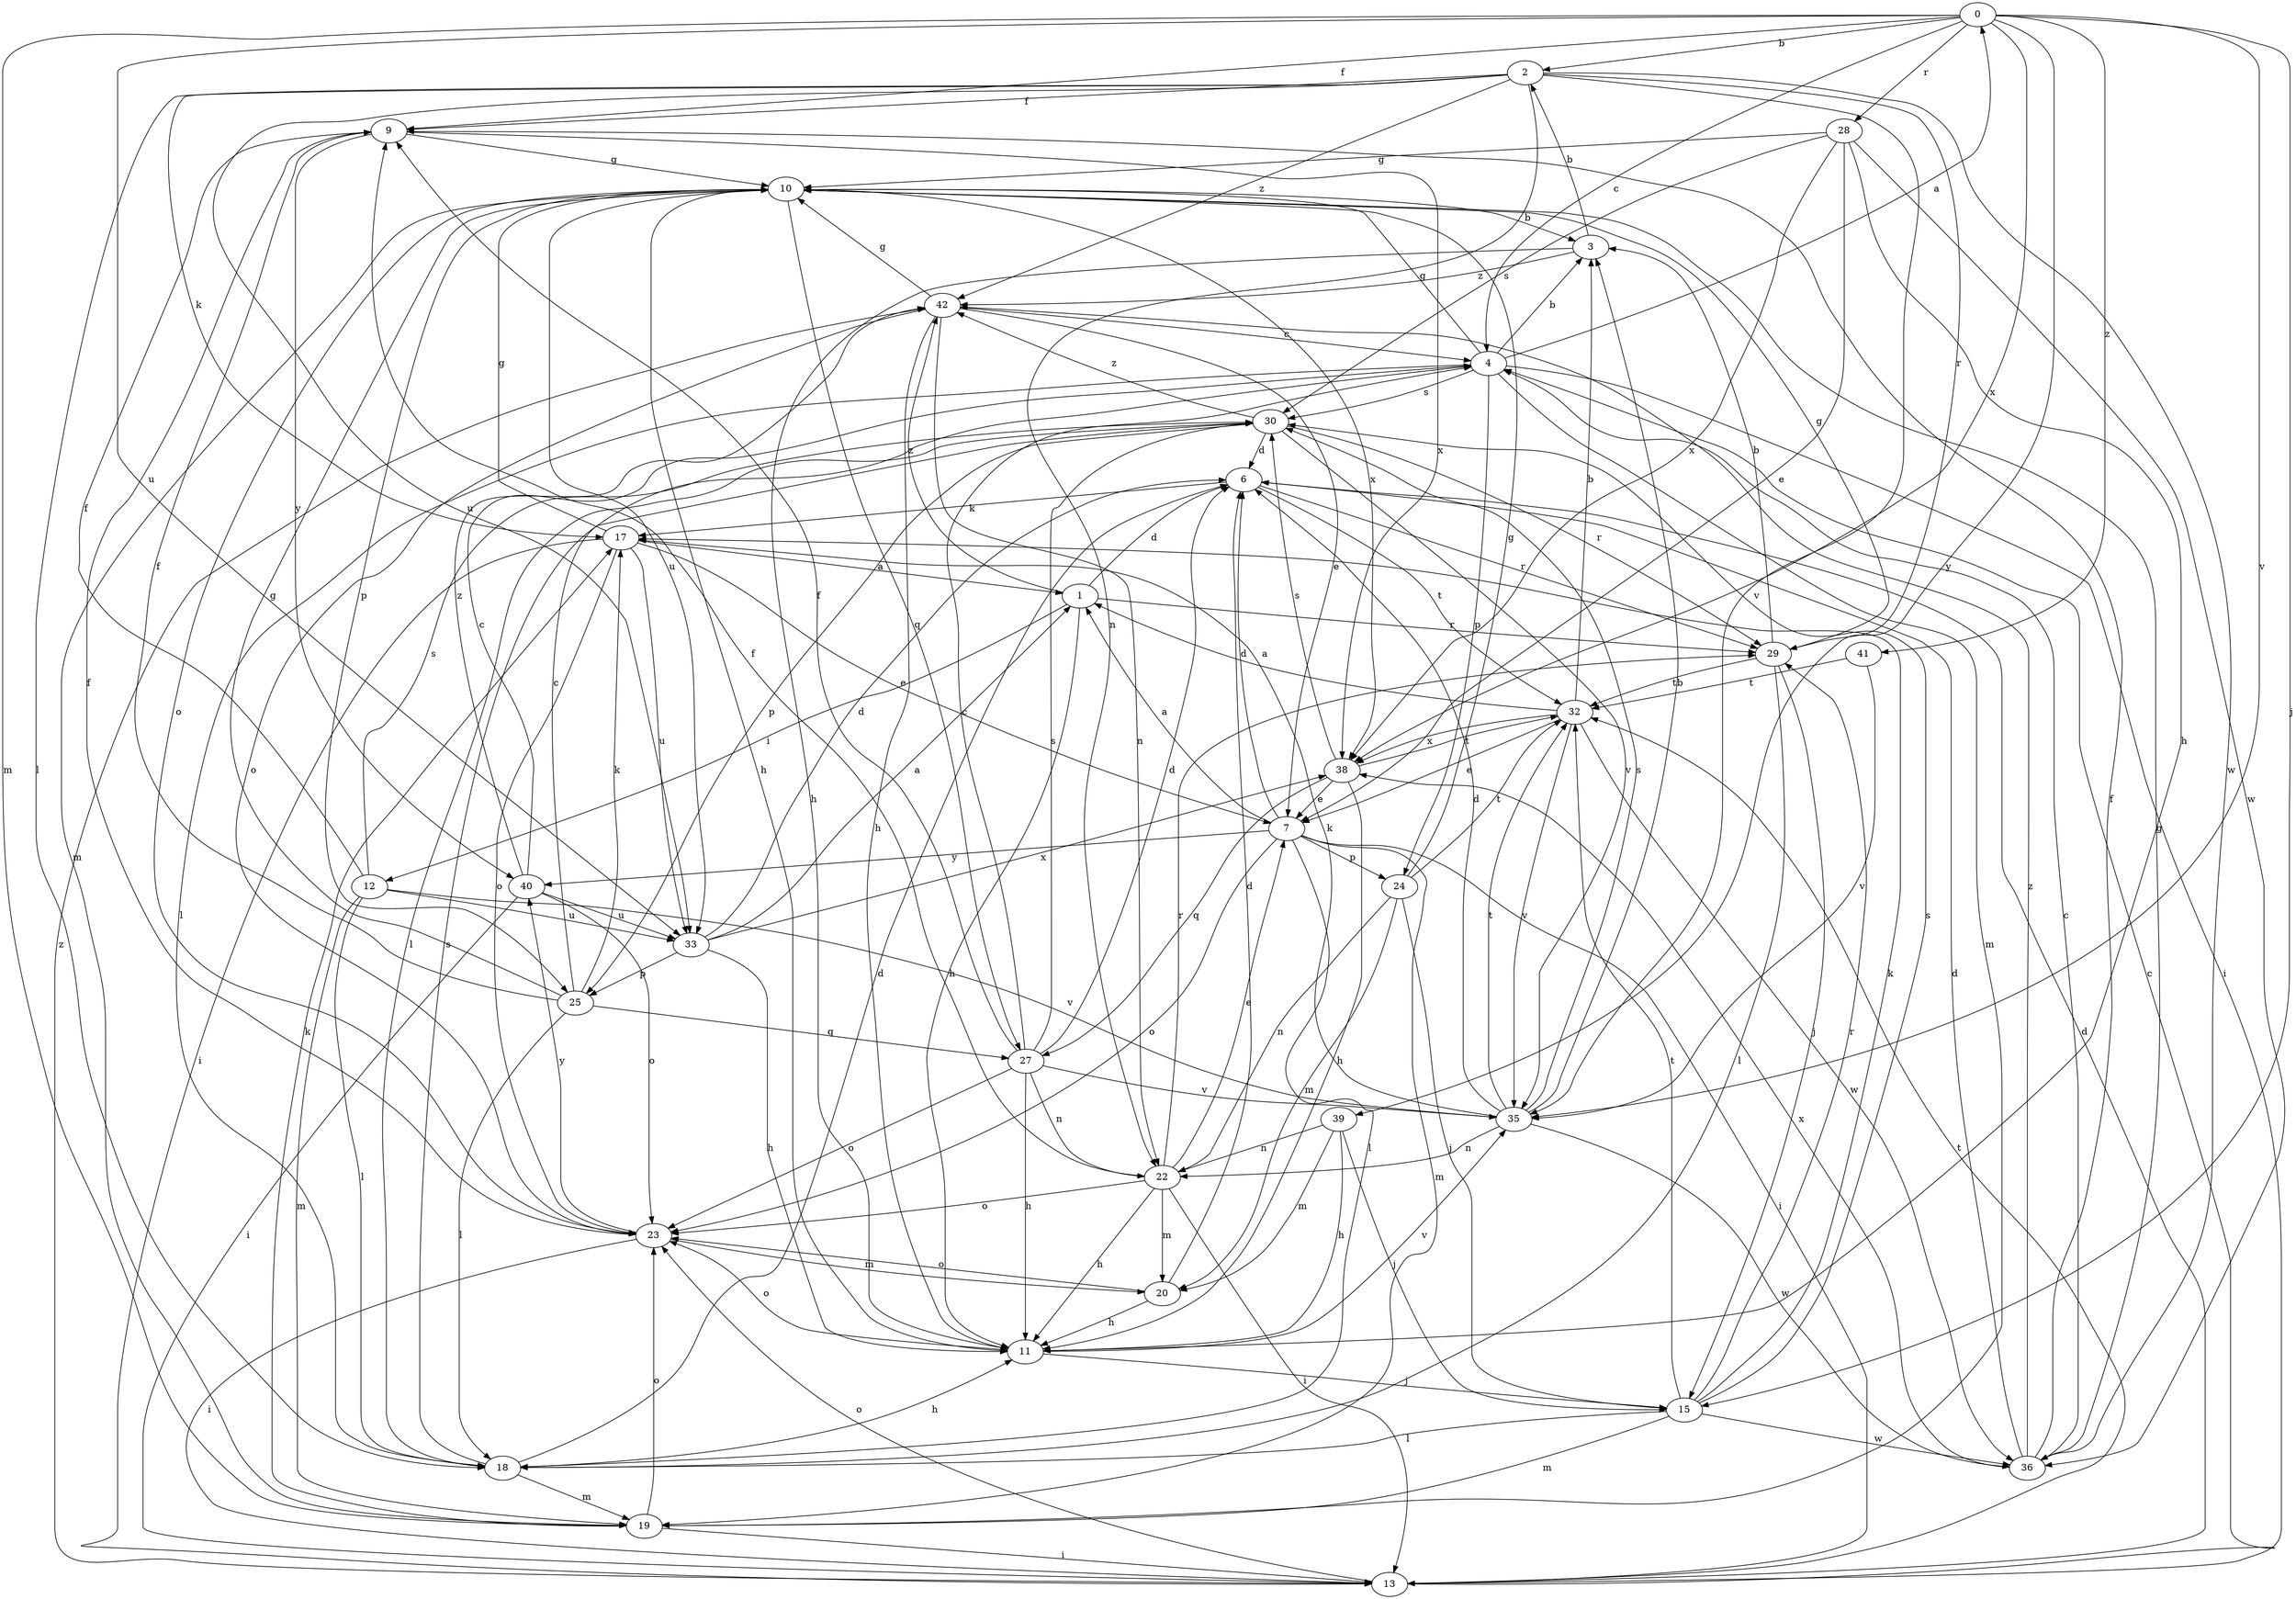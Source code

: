 strict digraph  {
0;
1;
2;
3;
4;
6;
7;
9;
10;
11;
12;
13;
15;
17;
18;
19;
20;
22;
23;
24;
25;
27;
28;
29;
30;
32;
33;
35;
36;
38;
39;
40;
41;
42;
0 -> 2  [label=b];
0 -> 4  [label=c];
0 -> 9  [label=f];
0 -> 15  [label=j];
0 -> 19  [label=m];
0 -> 28  [label=r];
0 -> 33  [label=u];
0 -> 35  [label=v];
0 -> 38  [label=x];
0 -> 39  [label=y];
0 -> 41  [label=z];
1 -> 6  [label=d];
1 -> 11  [label=h];
1 -> 12  [label=i];
1 -> 29  [label=r];
1 -> 42  [label=z];
2 -> 9  [label=f];
2 -> 17  [label=k];
2 -> 18  [label=l];
2 -> 22  [label=n];
2 -> 29  [label=r];
2 -> 33  [label=u];
2 -> 35  [label=v];
2 -> 36  [label=w];
2 -> 42  [label=z];
3 -> 2  [label=b];
3 -> 11  [label=h];
3 -> 42  [label=z];
4 -> 0  [label=a];
4 -> 3  [label=b];
4 -> 10  [label=g];
4 -> 13  [label=i];
4 -> 18  [label=l];
4 -> 19  [label=m];
4 -> 24  [label=p];
4 -> 30  [label=s];
6 -> 17  [label=k];
6 -> 29  [label=r];
6 -> 32  [label=t];
7 -> 1  [label=a];
7 -> 6  [label=d];
7 -> 13  [label=i];
7 -> 18  [label=l];
7 -> 19  [label=m];
7 -> 23  [label=o];
7 -> 24  [label=p];
7 -> 40  [label=y];
9 -> 10  [label=g];
9 -> 38  [label=x];
9 -> 40  [label=y];
10 -> 3  [label=b];
10 -> 11  [label=h];
10 -> 19  [label=m];
10 -> 23  [label=o];
10 -> 25  [label=p];
10 -> 27  [label=q];
10 -> 33  [label=u];
10 -> 38  [label=x];
11 -> 15  [label=j];
11 -> 23  [label=o];
11 -> 35  [label=v];
12 -> 9  [label=f];
12 -> 18  [label=l];
12 -> 19  [label=m];
12 -> 30  [label=s];
12 -> 33  [label=u];
12 -> 35  [label=v];
13 -> 4  [label=c];
13 -> 6  [label=d];
13 -> 23  [label=o];
13 -> 32  [label=t];
13 -> 42  [label=z];
15 -> 17  [label=k];
15 -> 18  [label=l];
15 -> 19  [label=m];
15 -> 29  [label=r];
15 -> 30  [label=s];
15 -> 32  [label=t];
15 -> 36  [label=w];
17 -> 1  [label=a];
17 -> 7  [label=e];
17 -> 10  [label=g];
17 -> 13  [label=i];
17 -> 23  [label=o];
17 -> 33  [label=u];
18 -> 6  [label=d];
18 -> 11  [label=h];
18 -> 19  [label=m];
18 -> 30  [label=s];
19 -> 13  [label=i];
19 -> 17  [label=k];
19 -> 23  [label=o];
20 -> 6  [label=d];
20 -> 11  [label=h];
20 -> 23  [label=o];
22 -> 7  [label=e];
22 -> 9  [label=f];
22 -> 11  [label=h];
22 -> 13  [label=i];
22 -> 20  [label=m];
22 -> 23  [label=o];
22 -> 29  [label=r];
23 -> 9  [label=f];
23 -> 13  [label=i];
23 -> 20  [label=m];
23 -> 40  [label=y];
24 -> 10  [label=g];
24 -> 15  [label=j];
24 -> 20  [label=m];
24 -> 22  [label=n];
24 -> 32  [label=t];
25 -> 4  [label=c];
25 -> 9  [label=f];
25 -> 10  [label=g];
25 -> 17  [label=k];
25 -> 18  [label=l];
25 -> 27  [label=q];
27 -> 4  [label=c];
27 -> 6  [label=d];
27 -> 9  [label=f];
27 -> 11  [label=h];
27 -> 22  [label=n];
27 -> 23  [label=o];
27 -> 30  [label=s];
27 -> 35  [label=v];
28 -> 7  [label=e];
28 -> 10  [label=g];
28 -> 11  [label=h];
28 -> 30  [label=s];
28 -> 36  [label=w];
28 -> 38  [label=x];
29 -> 3  [label=b];
29 -> 10  [label=g];
29 -> 15  [label=j];
29 -> 18  [label=l];
29 -> 32  [label=t];
30 -> 6  [label=d];
30 -> 18  [label=l];
30 -> 25  [label=p];
30 -> 29  [label=r];
30 -> 35  [label=v];
30 -> 42  [label=z];
32 -> 1  [label=a];
32 -> 3  [label=b];
32 -> 7  [label=e];
32 -> 35  [label=v];
32 -> 36  [label=w];
32 -> 38  [label=x];
33 -> 1  [label=a];
33 -> 6  [label=d];
33 -> 11  [label=h];
33 -> 25  [label=p];
33 -> 38  [label=x];
35 -> 3  [label=b];
35 -> 6  [label=d];
35 -> 17  [label=k];
35 -> 22  [label=n];
35 -> 30  [label=s];
35 -> 32  [label=t];
35 -> 36  [label=w];
36 -> 4  [label=c];
36 -> 6  [label=d];
36 -> 9  [label=f];
36 -> 10  [label=g];
36 -> 38  [label=x];
36 -> 42  [label=z];
38 -> 7  [label=e];
38 -> 11  [label=h];
38 -> 27  [label=q];
38 -> 30  [label=s];
38 -> 32  [label=t];
39 -> 11  [label=h];
39 -> 15  [label=j];
39 -> 20  [label=m];
39 -> 22  [label=n];
40 -> 4  [label=c];
40 -> 13  [label=i];
40 -> 23  [label=o];
40 -> 33  [label=u];
40 -> 42  [label=z];
41 -> 32  [label=t];
41 -> 35  [label=v];
42 -> 4  [label=c];
42 -> 7  [label=e];
42 -> 10  [label=g];
42 -> 11  [label=h];
42 -> 22  [label=n];
42 -> 23  [label=o];
}
